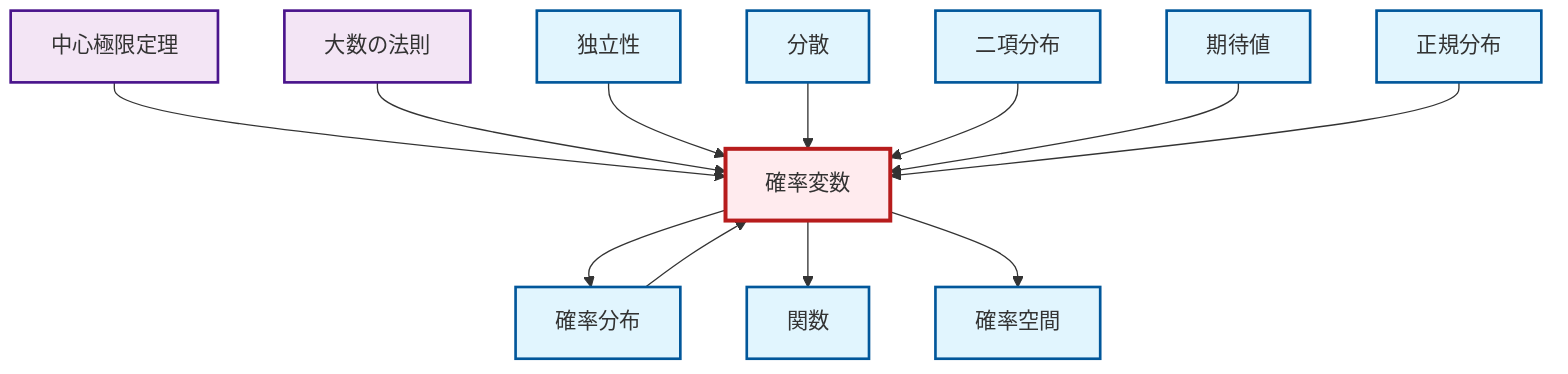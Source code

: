graph TD
    classDef definition fill:#e1f5fe,stroke:#01579b,stroke-width:2px
    classDef theorem fill:#f3e5f5,stroke:#4a148c,stroke-width:2px
    classDef axiom fill:#fff3e0,stroke:#e65100,stroke-width:2px
    classDef example fill:#e8f5e9,stroke:#1b5e20,stroke-width:2px
    classDef current fill:#ffebee,stroke:#b71c1c,stroke-width:3px
    def-probability-space["確率空間"]:::definition
    def-expectation["期待値"]:::definition
    def-function["関数"]:::definition
    def-independence["独立性"]:::definition
    thm-law-of-large-numbers["大数の法則"]:::theorem
    def-variance["分散"]:::definition
    def-probability-distribution["確率分布"]:::definition
    def-normal-distribution["正規分布"]:::definition
    thm-central-limit["中心極限定理"]:::theorem
    def-binomial-distribution["二項分布"]:::definition
    def-random-variable["確率変数"]:::definition
    def-probability-distribution --> def-random-variable
    thm-central-limit --> def-random-variable
    thm-law-of-large-numbers --> def-random-variable
    def-independence --> def-random-variable
    def-variance --> def-random-variable
    def-binomial-distribution --> def-random-variable
    def-expectation --> def-random-variable
    def-random-variable --> def-probability-distribution
    def-random-variable --> def-function
    def-random-variable --> def-probability-space
    def-normal-distribution --> def-random-variable
    class def-random-variable current